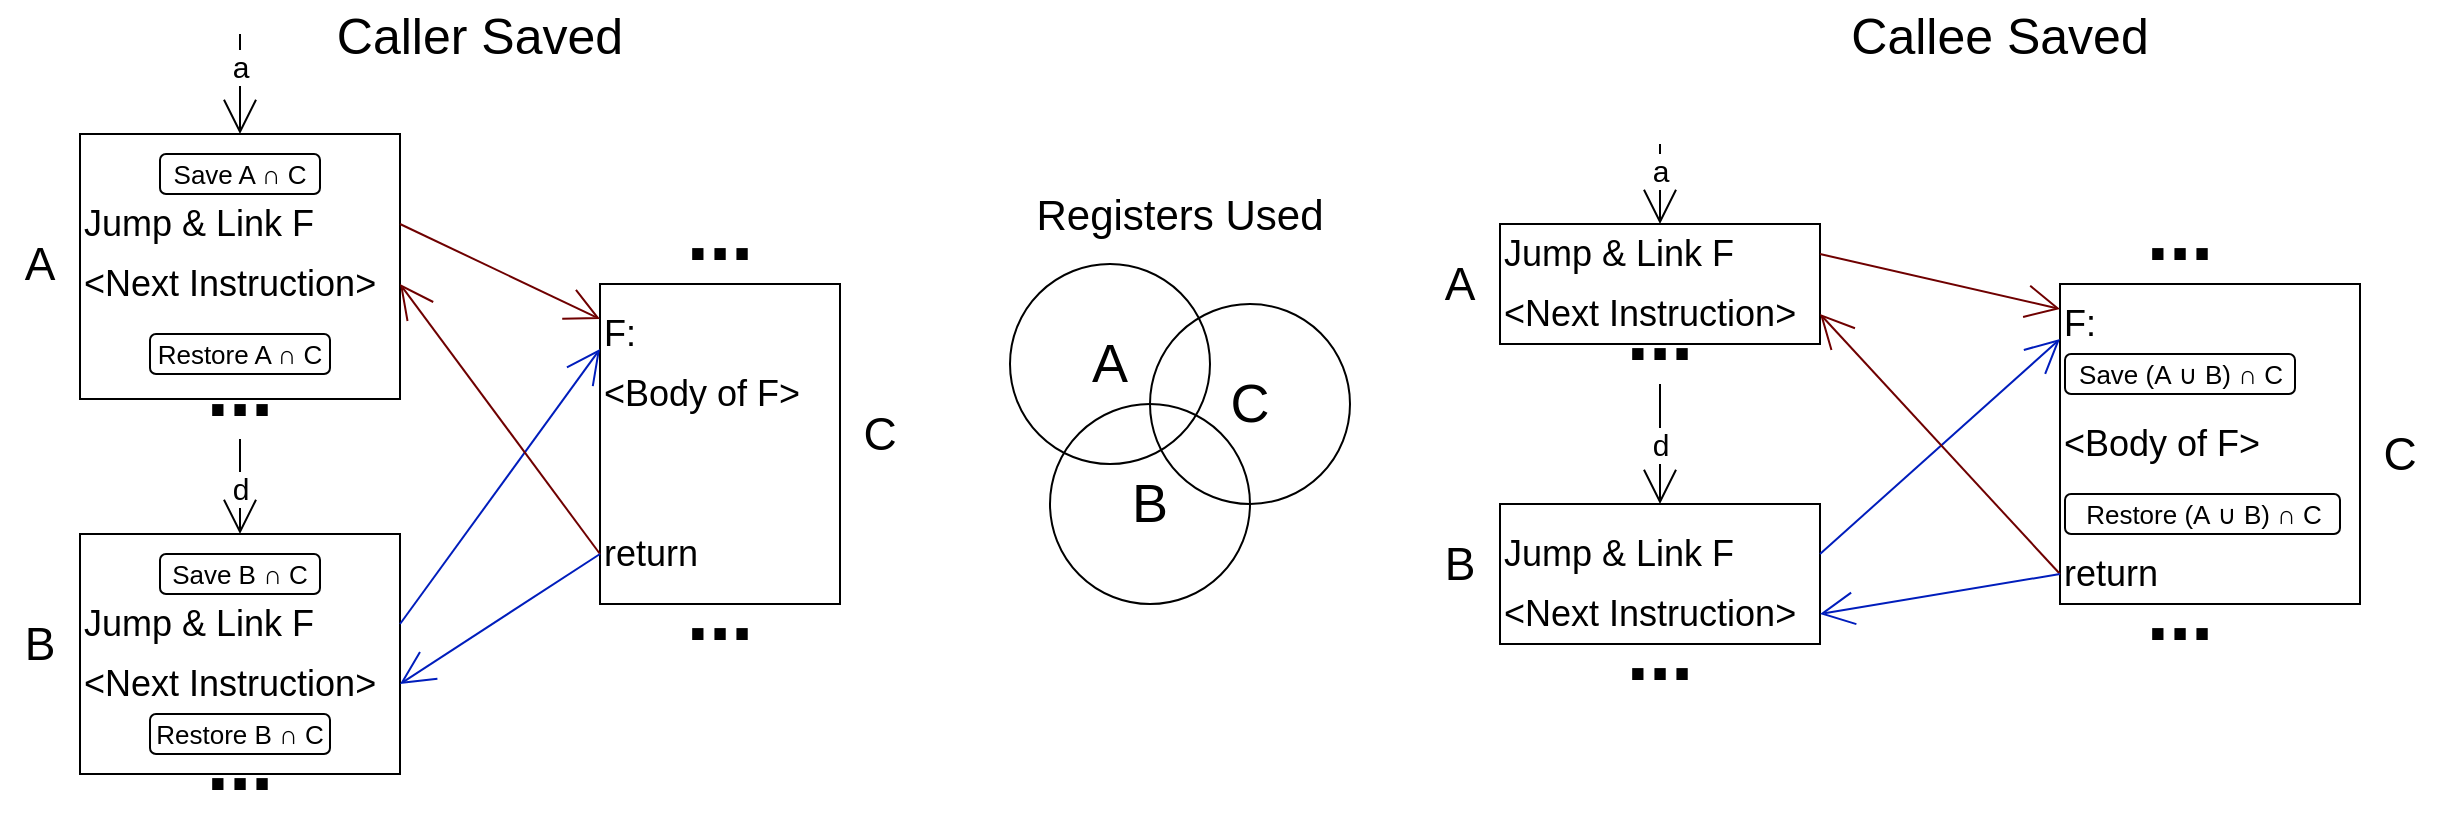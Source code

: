 <mxfile>
    <diagram id="b2b4Uzo1wVlJDdw1VtUP" name="Page-1">
        <mxGraphModel dx="1458" dy="2536" grid="1" gridSize="10" guides="1" tooltips="1" connect="1" arrows="1" fold="1" page="1" pageScale="1" pageWidth="850" pageHeight="1100" math="0" shadow="0">
            <root>
                <mxCell id="0"/>
                <mxCell id="1" parent="0"/>
                <mxCell id="2" value="" style="rounded=0;whiteSpace=wrap;html=1;strokeColor=#000000;" parent="1" vertex="1">
                    <mxGeometry x="40" y="220" width="160" height="120" as="geometry"/>
                </mxCell>
                <mxCell id="3" value="d" style="edgeStyle=none;html=1;entryX=0.5;entryY=0;entryDx=0;entryDy=0;fontSize=15;endArrow=open;endFill=0;endSize=15;startArrow=none;exitX=0.5;exitY=1;exitDx=0;exitDy=0;" parent="1" source="22" target="2" edge="1">
                    <mxGeometry relative="1" as="geometry">
                        <mxPoint x="150" y="190" as="sourcePoint"/>
                    </mxGeometry>
                </mxCell>
                <mxCell id="4" value="" style="rounded=0;whiteSpace=wrap;html=1;strokeColor=#000000;" parent="1" vertex="1">
                    <mxGeometry x="40" y="20" width="160" height="132.5" as="geometry"/>
                </mxCell>
                <mxCell id="5" value="" style="rounded=0;whiteSpace=wrap;html=1;strokeColor=#000000;" parent="1" vertex="1">
                    <mxGeometry x="300" y="95" width="120" height="160" as="geometry"/>
                </mxCell>
                <mxCell id="6" value="" style="edgeStyle=none;html=1;exitX=1;exitY=0.5;exitDx=0;exitDy=0;entryX=0;entryY=0.25;entryDx=0;entryDy=0;fontSize=15;endArrow=open;endFill=0;endSize=15;fillColor=#a20025;strokeColor=#6F0000;" parent="1" source="7" target="12" edge="1">
                    <mxGeometry relative="1" as="geometry"/>
                </mxCell>
                <mxCell id="7" value="Jump &amp;amp; Link F" style="text;html=1;strokeColor=none;fillColor=none;align=left;verticalAlign=middle;whiteSpace=wrap;rounded=0;fontSize=18;" parent="1" vertex="1">
                    <mxGeometry x="40" y="50" width="160" height="30" as="geometry"/>
                </mxCell>
                <mxCell id="8" value="&amp;lt;Next Instruction&amp;gt;" style="text;html=1;strokeColor=none;fillColor=none;align=left;verticalAlign=middle;whiteSpace=wrap;rounded=0;fontSize=18;" parent="1" vertex="1">
                    <mxGeometry x="40" y="80" width="160" height="30" as="geometry"/>
                </mxCell>
                <mxCell id="9" value="" style="edgeStyle=none;html=1;exitX=1;exitY=0.5;exitDx=0;exitDy=0;entryX=0;entryY=0.75;entryDx=0;entryDy=0;fontSize=15;endArrow=open;endFill=0;endSize=15;fillColor=#0050ef;strokeColor=#001DBC;" parent="1" source="10" target="12" edge="1">
                    <mxGeometry x="-0.353" y="-2" relative="1" as="geometry">
                        <mxPoint as="offset"/>
                    </mxGeometry>
                </mxCell>
                <mxCell id="10" value="Jump &amp;amp; Link F" style="text;html=1;strokeColor=none;fillColor=none;align=left;verticalAlign=middle;whiteSpace=wrap;rounded=0;fontSize=18;" parent="1" vertex="1">
                    <mxGeometry x="40" y="250" width="160" height="30" as="geometry"/>
                </mxCell>
                <mxCell id="11" value="&amp;lt;Next Instruction&amp;gt;" style="text;html=1;strokeColor=none;fillColor=none;align=left;verticalAlign=middle;whiteSpace=wrap;rounded=0;fontSize=18;" parent="1" vertex="1">
                    <mxGeometry x="40" y="280" width="160" height="30" as="geometry"/>
                </mxCell>
                <mxCell id="12" value="F:" style="text;html=1;strokeColor=none;fillColor=none;align=left;verticalAlign=middle;whiteSpace=wrap;rounded=0;fontSize=18;" parent="1" vertex="1">
                    <mxGeometry x="300" y="105" width="120" height="30" as="geometry"/>
                </mxCell>
                <mxCell id="13" value="&amp;lt;Body of F&amp;gt;" style="text;html=1;strokeColor=none;fillColor=none;align=left;verticalAlign=middle;whiteSpace=wrap;rounded=0;fontSize=18;" parent="1" vertex="1">
                    <mxGeometry x="300" y="135" width="120" height="30" as="geometry"/>
                </mxCell>
                <mxCell id="14" value="" style="edgeStyle=none;html=1;exitX=0;exitY=0.5;exitDx=0;exitDy=0;entryX=1;entryY=0.5;entryDx=0;entryDy=0;fontSize=15;endArrow=open;endFill=0;endSize=15;fillColor=#a20025;strokeColor=#6F0000;" parent="1" source="16" target="8" edge="1">
                    <mxGeometry x="0.24" y="-6" relative="1" as="geometry">
                        <mxPoint as="offset"/>
                    </mxGeometry>
                </mxCell>
                <mxCell id="15" value="" style="edgeStyle=none;html=1;exitX=0;exitY=0.5;exitDx=0;exitDy=0;entryX=1;entryY=0.5;entryDx=0;entryDy=0;fontSize=15;endArrow=open;endFill=0;endSize=15;fillColor=#0050ef;strokeColor=#001DBC;" parent="1" source="16" target="11" edge="1">
                    <mxGeometry relative="1" as="geometry"/>
                </mxCell>
                <mxCell id="16" value="return" style="text;html=1;strokeColor=none;fillColor=none;align=left;verticalAlign=middle;whiteSpace=wrap;rounded=0;fontSize=18;" parent="1" vertex="1">
                    <mxGeometry x="300" y="215" width="120" height="30" as="geometry"/>
                </mxCell>
                <mxCell id="17" value="..." style="text;html=1;strokeColor=none;fillColor=none;align=center;verticalAlign=bottom;whiteSpace=wrap;rounded=0;fontSize=40;fontStyle=1" parent="1" vertex="1">
                    <mxGeometry x="90" y="330" width="60" height="30" as="geometry"/>
                </mxCell>
                <mxCell id="18" value="..." style="text;html=1;strokeColor=none;fillColor=none;align=center;verticalAlign=bottom;whiteSpace=wrap;rounded=0;fontSize=40;fontStyle=1" parent="1" vertex="1">
                    <mxGeometry x="330" y="255" width="60" height="30" as="geometry"/>
                </mxCell>
                <mxCell id="19" value="..." style="text;html=1;strokeColor=none;fillColor=none;align=center;verticalAlign=bottom;whiteSpace=wrap;rounded=0;fontSize=40;fontStyle=1" parent="1" vertex="1">
                    <mxGeometry x="330" y="65" width="60" height="30" as="geometry"/>
                </mxCell>
                <mxCell id="22" value="..." style="text;html=1;strokeColor=none;fillColor=none;align=center;verticalAlign=bottom;whiteSpace=wrap;rounded=0;fontSize=40;fontStyle=1" parent="1" vertex="1">
                    <mxGeometry x="90" y="152.5" width="60" height="20" as="geometry"/>
                </mxCell>
                <mxCell id="23" value="a" style="edgeStyle=none;html=1;fontSize=15;endArrow=open;endFill=0;endSize=15;startArrow=none;" parent="1" edge="1">
                    <mxGeometry x="-0.375" relative="1" as="geometry">
                        <mxPoint x="120" y="-30" as="sourcePoint"/>
                        <mxPoint x="120" y="20" as="targetPoint"/>
                        <mxPoint as="offset"/>
                    </mxGeometry>
                </mxCell>
                <mxCell id="25" value="Save A ∩ C" style="rounded=1;whiteSpace=wrap;html=1;fontSize=13;" parent="1" vertex="1">
                    <mxGeometry x="80" y="30" width="80" height="20" as="geometry"/>
                </mxCell>
                <mxCell id="26" value="Restore A ∩ C" style="rounded=1;whiteSpace=wrap;html=1;fontSize=13;" parent="1" vertex="1">
                    <mxGeometry x="75" y="120" width="90" height="20" as="geometry"/>
                </mxCell>
                <mxCell id="27" value="Save B ∩ C" style="rounded=1;whiteSpace=wrap;html=1;fontSize=13;" parent="1" vertex="1">
                    <mxGeometry x="80" y="230" width="80" height="20" as="geometry"/>
                </mxCell>
                <mxCell id="28" value="Restore B ∩ C" style="rounded=1;whiteSpace=wrap;html=1;fontSize=13;" parent="1" vertex="1">
                    <mxGeometry x="75" y="310" width="90" height="20" as="geometry"/>
                </mxCell>
                <mxCell id="29" value="A" style="ellipse;whiteSpace=wrap;html=1;fontSize=27;fillColor=none;" parent="1" vertex="1">
                    <mxGeometry x="505" y="85" width="100" height="100" as="geometry"/>
                </mxCell>
                <mxCell id="30" value="C" style="ellipse;whiteSpace=wrap;html=1;fontSize=27;fillColor=none;" parent="1" vertex="1">
                    <mxGeometry x="575" y="105" width="100" height="100" as="geometry"/>
                </mxCell>
                <mxCell id="31" value="B" style="ellipse;whiteSpace=wrap;html=1;fontSize=27;fillColor=none;" parent="1" vertex="1">
                    <mxGeometry x="525" y="155" width="100" height="100" as="geometry"/>
                </mxCell>
                <mxCell id="39" value="Registers Used" style="text;html=1;strokeColor=none;fillColor=none;align=center;verticalAlign=middle;whiteSpace=wrap;rounded=0;fontSize=21;" parent="1" vertex="1">
                    <mxGeometry x="480" y="45" width="220" height="30" as="geometry"/>
                </mxCell>
                <mxCell id="40" value="A" style="text;html=1;strokeColor=none;fillColor=none;align=center;verticalAlign=middle;whiteSpace=wrap;rounded=0;fontSize=23;" vertex="1" parent="1">
                    <mxGeometry y="70" width="40" height="30" as="geometry"/>
                </mxCell>
                <mxCell id="41" value="B" style="text;html=1;strokeColor=none;fillColor=none;align=center;verticalAlign=middle;whiteSpace=wrap;rounded=0;fontSize=23;" vertex="1" parent="1">
                    <mxGeometry y="260" width="40" height="30" as="geometry"/>
                </mxCell>
                <mxCell id="42" value="C" style="text;html=1;strokeColor=none;fillColor=none;align=center;verticalAlign=middle;whiteSpace=wrap;rounded=0;fontSize=23;" vertex="1" parent="1">
                    <mxGeometry x="420" y="155" width="40" height="30" as="geometry"/>
                </mxCell>
                <mxCell id="43" value="Caller Saved" style="text;html=1;strokeColor=none;fillColor=none;align=center;verticalAlign=middle;whiteSpace=wrap;rounded=0;fontSize=25;" vertex="1" parent="1">
                    <mxGeometry x="130" y="-45" width="220" height="30" as="geometry"/>
                </mxCell>
                <mxCell id="44" value="" style="rounded=0;whiteSpace=wrap;html=1;strokeColor=#000000;" vertex="1" parent="1">
                    <mxGeometry x="750" y="205" width="160" height="70" as="geometry"/>
                </mxCell>
                <mxCell id="45" value="d" style="edgeStyle=none;html=1;entryX=0.5;entryY=0;entryDx=0;entryDy=0;fontSize=15;endArrow=open;endFill=0;endSize=15;startArrow=none;exitX=0.5;exitY=1;exitDx=0;exitDy=0;" edge="1" parent="1" source="62" target="44">
                    <mxGeometry relative="1" as="geometry">
                        <mxPoint x="860" y="175" as="sourcePoint"/>
                    </mxGeometry>
                </mxCell>
                <mxCell id="46" value="" style="rounded=0;whiteSpace=wrap;html=1;strokeColor=#000000;" vertex="1" parent="1">
                    <mxGeometry x="750" y="65" width="160" height="60" as="geometry"/>
                </mxCell>
                <mxCell id="47" value="" style="rounded=0;whiteSpace=wrap;html=1;strokeColor=#000000;" vertex="1" parent="1">
                    <mxGeometry x="1030" y="95" width="150" height="160" as="geometry"/>
                </mxCell>
                <mxCell id="48" value="" style="edgeStyle=none;html=1;exitX=1;exitY=0.5;exitDx=0;exitDy=0;entryX=0;entryY=0.25;entryDx=0;entryDy=0;fontSize=15;endArrow=open;endFill=0;endSize=15;fillColor=#a20025;strokeColor=#6F0000;" edge="1" parent="1" source="49" target="54">
                    <mxGeometry relative="1" as="geometry"/>
                </mxCell>
                <mxCell id="49" value="Jump &amp;amp; Link F" style="text;html=1;strokeColor=none;fillColor=none;align=left;verticalAlign=middle;whiteSpace=wrap;rounded=0;fontSize=18;" vertex="1" parent="1">
                    <mxGeometry x="750" y="65" width="160" height="30" as="geometry"/>
                </mxCell>
                <mxCell id="50" value="&amp;lt;Next Instruction&amp;gt;" style="text;html=1;strokeColor=none;fillColor=none;align=left;verticalAlign=middle;whiteSpace=wrap;rounded=0;fontSize=18;" vertex="1" parent="1">
                    <mxGeometry x="750" y="95" width="160" height="30" as="geometry"/>
                </mxCell>
                <mxCell id="51" value="" style="edgeStyle=none;html=1;exitX=1;exitY=0.5;exitDx=0;exitDy=0;entryX=0;entryY=0.75;entryDx=0;entryDy=0;fontSize=15;endArrow=open;endFill=0;endSize=15;fillColor=#0050ef;strokeColor=#001DBC;" edge="1" parent="1" source="52" target="54">
                    <mxGeometry x="-0.353" y="-2" relative="1" as="geometry">
                        <mxPoint as="offset"/>
                    </mxGeometry>
                </mxCell>
                <mxCell id="52" value="Jump &amp;amp; Link F" style="text;html=1;strokeColor=none;fillColor=none;align=left;verticalAlign=middle;whiteSpace=wrap;rounded=0;fontSize=18;" vertex="1" parent="1">
                    <mxGeometry x="750" y="215" width="160" height="30" as="geometry"/>
                </mxCell>
                <mxCell id="53" value="&amp;lt;Next Instruction&amp;gt;" style="text;html=1;strokeColor=none;fillColor=none;align=left;verticalAlign=middle;whiteSpace=wrap;rounded=0;fontSize=18;" vertex="1" parent="1">
                    <mxGeometry x="750" y="245" width="160" height="30" as="geometry"/>
                </mxCell>
                <mxCell id="54" value="F:" style="text;html=1;strokeColor=none;fillColor=none;align=left;verticalAlign=middle;whiteSpace=wrap;rounded=0;fontSize=18;" vertex="1" parent="1">
                    <mxGeometry x="1030" y="100" width="120" height="30" as="geometry"/>
                </mxCell>
                <mxCell id="55" value="&amp;lt;Body of F&amp;gt;" style="text;html=1;strokeColor=none;fillColor=none;align=left;verticalAlign=middle;whiteSpace=wrap;rounded=0;fontSize=18;" vertex="1" parent="1">
                    <mxGeometry x="1030" y="160" width="120" height="30" as="geometry"/>
                </mxCell>
                <mxCell id="56" value="" style="edgeStyle=none;html=1;exitX=0;exitY=0.5;exitDx=0;exitDy=0;entryX=1;entryY=0.5;entryDx=0;entryDy=0;fontSize=15;endArrow=open;endFill=0;endSize=15;fillColor=#a20025;strokeColor=#6F0000;" edge="1" parent="1" source="58" target="50">
                    <mxGeometry x="0.24" y="-6" relative="1" as="geometry">
                        <mxPoint as="offset"/>
                    </mxGeometry>
                </mxCell>
                <mxCell id="57" value="" style="edgeStyle=none;html=1;exitX=0;exitY=0.5;exitDx=0;exitDy=0;entryX=1;entryY=0.5;entryDx=0;entryDy=0;fontSize=15;endArrow=open;endFill=0;endSize=15;fillColor=#0050ef;strokeColor=#001DBC;" edge="1" parent="1" source="58" target="53">
                    <mxGeometry relative="1" as="geometry"/>
                </mxCell>
                <mxCell id="58" value="return" style="text;html=1;strokeColor=none;fillColor=none;align=left;verticalAlign=middle;whiteSpace=wrap;rounded=0;fontSize=18;" vertex="1" parent="1">
                    <mxGeometry x="1030" y="225" width="120" height="30" as="geometry"/>
                </mxCell>
                <mxCell id="59" value="..." style="text;html=1;strokeColor=none;fillColor=none;align=center;verticalAlign=bottom;whiteSpace=wrap;rounded=0;fontSize=40;fontStyle=1" vertex="1" parent="1">
                    <mxGeometry x="800" y="275" width="60" height="30" as="geometry"/>
                </mxCell>
                <mxCell id="60" value="..." style="text;html=1;strokeColor=none;fillColor=none;align=center;verticalAlign=bottom;whiteSpace=wrap;rounded=0;fontSize=40;fontStyle=1" vertex="1" parent="1">
                    <mxGeometry x="1060" y="255" width="60" height="30" as="geometry"/>
                </mxCell>
                <mxCell id="61" value="..." style="text;html=1;strokeColor=none;fillColor=none;align=center;verticalAlign=bottom;whiteSpace=wrap;rounded=0;fontSize=40;fontStyle=1" vertex="1" parent="1">
                    <mxGeometry x="1060" y="65" width="60" height="30" as="geometry"/>
                </mxCell>
                <mxCell id="62" value="..." style="text;html=1;strokeColor=none;fillColor=none;align=center;verticalAlign=bottom;whiteSpace=wrap;rounded=0;fontSize=40;fontStyle=1" vertex="1" parent="1">
                    <mxGeometry x="800" y="125" width="60" height="20" as="geometry"/>
                </mxCell>
                <mxCell id="63" value="a" style="edgeStyle=none;html=1;fontSize=15;endArrow=open;endFill=0;endSize=15;startArrow=none;entryX=0.5;entryY=0;entryDx=0;entryDy=0;" edge="1" parent="1" target="49">
                    <mxGeometry x="-0.375" relative="1" as="geometry">
                        <mxPoint x="830" y="25" as="sourcePoint"/>
                        <mxPoint x="830" y="35" as="targetPoint"/>
                        <mxPoint as="offset"/>
                    </mxGeometry>
                </mxCell>
                <mxCell id="64" value="Save (A&amp;nbsp;∪ B) ∩ C" style="rounded=1;whiteSpace=wrap;html=1;fontSize=13;" vertex="1" parent="1">
                    <mxGeometry x="1032.5" y="130" width="115" height="20" as="geometry"/>
                </mxCell>
                <mxCell id="65" value="Restore (A&amp;nbsp;∪ B) ∩ C" style="rounded=1;whiteSpace=wrap;html=1;fontSize=13;" vertex="1" parent="1">
                    <mxGeometry x="1032.5" y="200" width="137.5" height="20" as="geometry"/>
                </mxCell>
                <mxCell id="66" value="C" style="text;html=1;strokeColor=none;fillColor=none;align=center;verticalAlign=middle;whiteSpace=wrap;rounded=0;fontSize=23;" vertex="1" parent="1">
                    <mxGeometry x="1180" y="165" width="40" height="30" as="geometry"/>
                </mxCell>
                <mxCell id="67" value="B" style="text;html=1;strokeColor=none;fillColor=none;align=center;verticalAlign=middle;whiteSpace=wrap;rounded=0;fontSize=23;" vertex="1" parent="1">
                    <mxGeometry x="710" y="220" width="40" height="30" as="geometry"/>
                </mxCell>
                <mxCell id="68" value="A" style="text;html=1;strokeColor=none;fillColor=none;align=center;verticalAlign=middle;whiteSpace=wrap;rounded=0;fontSize=23;" vertex="1" parent="1">
                    <mxGeometry x="710" y="80" width="40" height="30" as="geometry"/>
                </mxCell>
                <mxCell id="69" value="Callee Saved" style="text;html=1;strokeColor=none;fillColor=none;align=center;verticalAlign=middle;whiteSpace=wrap;rounded=0;fontSize=25;" vertex="1" parent="1">
                    <mxGeometry x="890" y="-45" width="220" height="30" as="geometry"/>
                </mxCell>
            </root>
        </mxGraphModel>
    </diagram>
</mxfile>